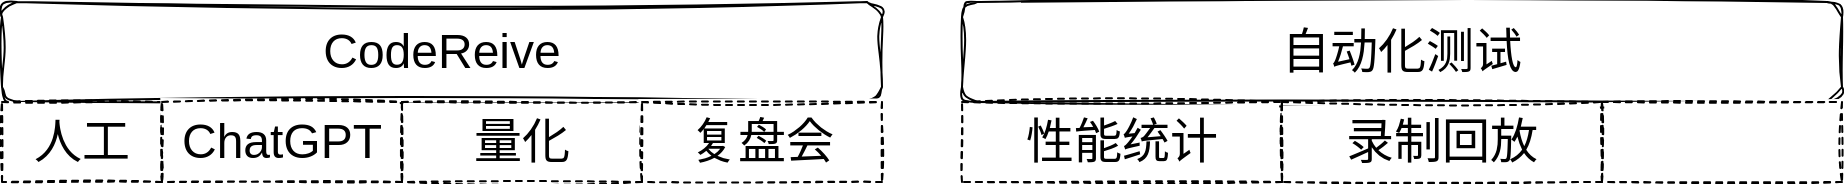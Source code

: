 <mxfile version="20.7.2" type="github">
  <diagram id="J6G15a_BRsCCqsACRKnu" name="第 1 页">
    <mxGraphModel dx="1242" dy="795" grid="1" gridSize="10" guides="1" tooltips="1" connect="1" arrows="1" fold="1" page="1" pageScale="1" pageWidth="827" pageHeight="1169" math="0" shadow="0">
      <root>
        <mxCell id="0" />
        <mxCell id="1" parent="0" />
        <mxCell id="BNRYyk6rxKsf39EG5g5h-1" value="&lt;font style=&quot;font-size: 24px;&quot;&gt;CodeReive&lt;/font&gt;" style="rounded=1;whiteSpace=wrap;html=1;sketch=1;curveFitting=1;jiggle=2;" parent="1" vertex="1">
          <mxGeometry x="90" y="480" width="440" height="50" as="geometry" />
        </mxCell>
        <mxCell id="BNRYyk6rxKsf39EG5g5h-3" value="人工" style="rounded=0;whiteSpace=wrap;html=1;sketch=1;fontSize=24;dashed=1;" parent="1" vertex="1">
          <mxGeometry x="90" y="530" width="80" height="40" as="geometry" />
        </mxCell>
        <mxCell id="BNRYyk6rxKsf39EG5g5h-4" value="ChatGPT" style="rounded=0;whiteSpace=wrap;html=1;sketch=1;fontSize=24;dashed=1;" parent="1" vertex="1">
          <mxGeometry x="170" y="530" width="120" height="40" as="geometry" />
        </mxCell>
        <mxCell id="BNRYyk6rxKsf39EG5g5h-5" value="量化" style="rounded=0;whiteSpace=wrap;html=1;sketch=1;fontSize=24;dashed=1;" parent="1" vertex="1">
          <mxGeometry x="290" y="530" width="120" height="40" as="geometry" />
        </mxCell>
        <mxCell id="BNRYyk6rxKsf39EG5g5h-6" value="复盘会" style="rounded=0;whiteSpace=wrap;html=1;sketch=1;fontSize=24;dashed=1;" parent="1" vertex="1">
          <mxGeometry x="410" y="530" width="120" height="40" as="geometry" />
        </mxCell>
        <mxCell id="BNRYyk6rxKsf39EG5g5h-7" value="&lt;font style=&quot;font-size: 24px;&quot;&gt;自动化测试&lt;/font&gt;" style="rounded=1;whiteSpace=wrap;html=1;sketch=1;curveFitting=1;jiggle=2;" parent="1" vertex="1">
          <mxGeometry x="570" y="480" width="440" height="50" as="geometry" />
        </mxCell>
        <mxCell id="OaOdMLqsqsNI3HUmongC-1" value="性能统计" style="rounded=0;whiteSpace=wrap;html=1;sketch=1;fontSize=24;dashed=1;" vertex="1" parent="1">
          <mxGeometry x="570" y="530" width="160" height="40" as="geometry" />
        </mxCell>
        <mxCell id="OaOdMLqsqsNI3HUmongC-3" value="录制回放" style="rounded=0;whiteSpace=wrap;html=1;sketch=1;fontSize=24;dashed=1;" vertex="1" parent="1">
          <mxGeometry x="730" y="530" width="160" height="40" as="geometry" />
        </mxCell>
        <mxCell id="OaOdMLqsqsNI3HUmongC-4" value="" style="rounded=0;whiteSpace=wrap;html=1;sketch=1;fontSize=24;dashed=1;" vertex="1" parent="1">
          <mxGeometry x="890" y="530" width="120" height="40" as="geometry" />
        </mxCell>
      </root>
    </mxGraphModel>
  </diagram>
</mxfile>
